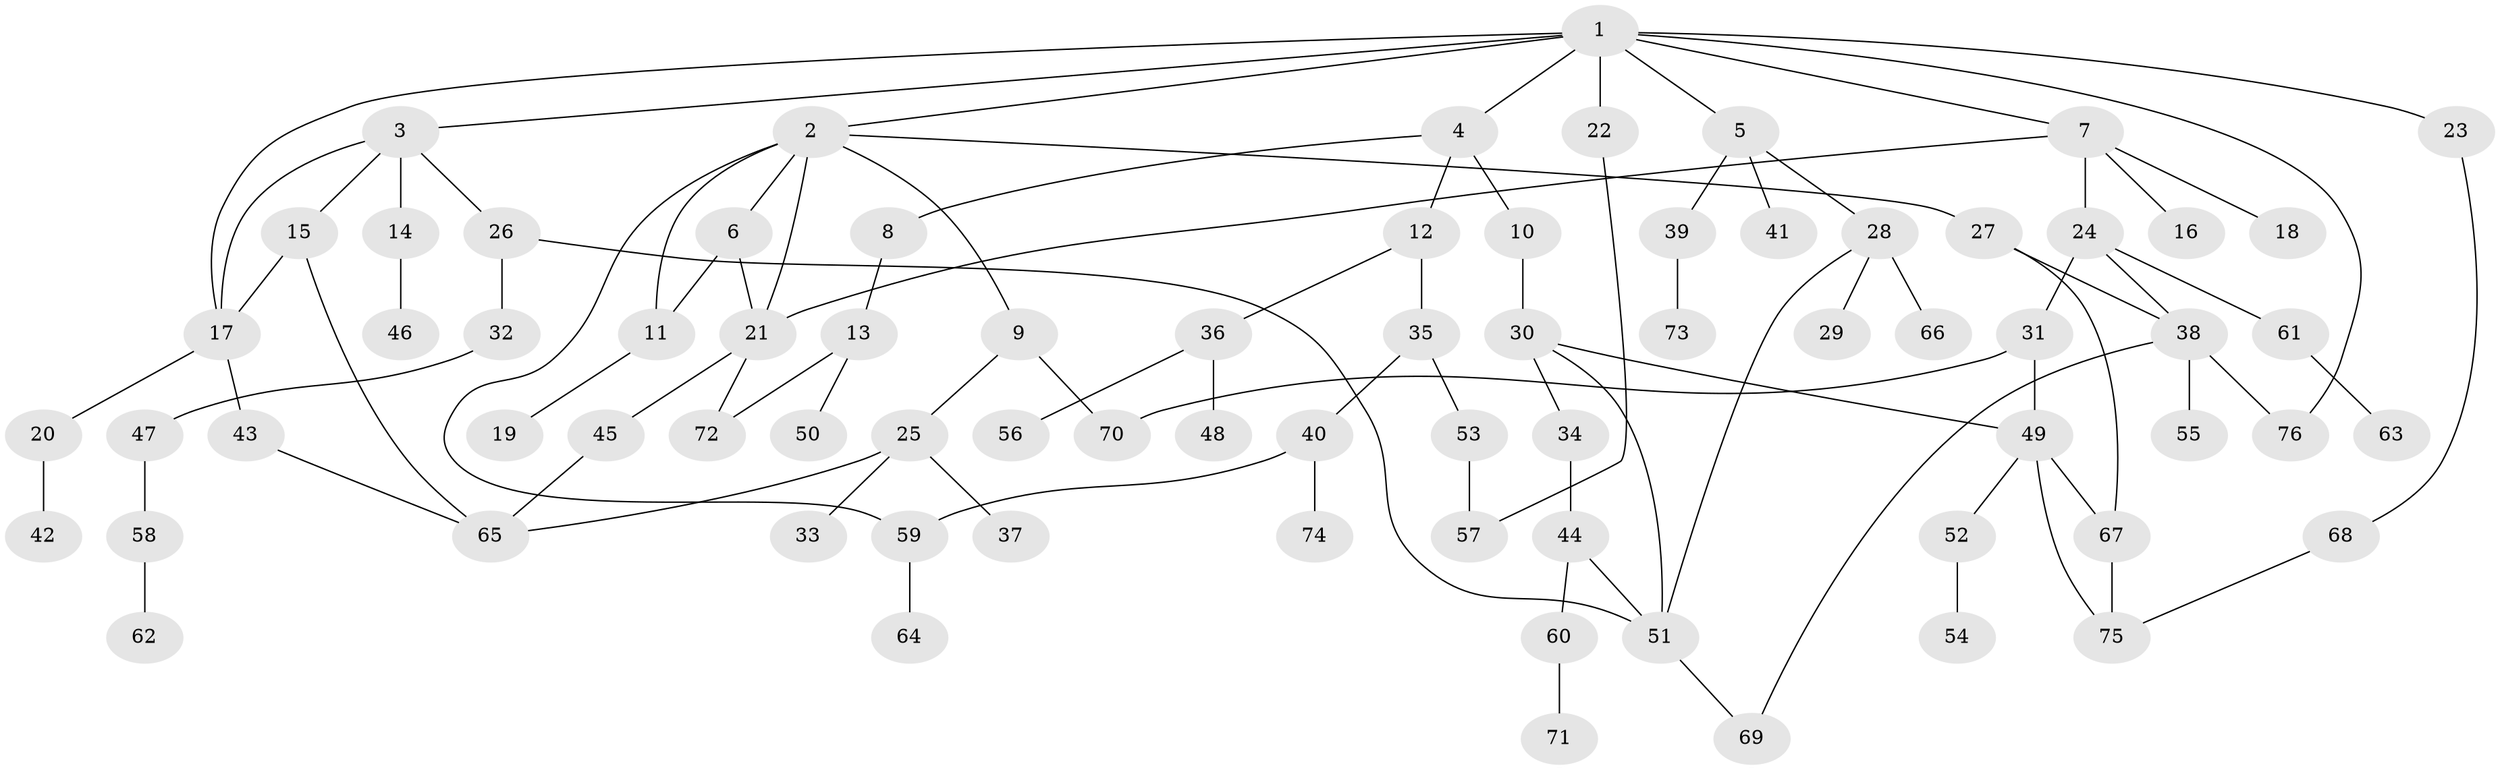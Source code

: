 // Generated by graph-tools (version 1.1) at 2025/13/03/09/25 04:13:32]
// undirected, 76 vertices, 97 edges
graph export_dot {
graph [start="1"]
  node [color=gray90,style=filled];
  1;
  2;
  3;
  4;
  5;
  6;
  7;
  8;
  9;
  10;
  11;
  12;
  13;
  14;
  15;
  16;
  17;
  18;
  19;
  20;
  21;
  22;
  23;
  24;
  25;
  26;
  27;
  28;
  29;
  30;
  31;
  32;
  33;
  34;
  35;
  36;
  37;
  38;
  39;
  40;
  41;
  42;
  43;
  44;
  45;
  46;
  47;
  48;
  49;
  50;
  51;
  52;
  53;
  54;
  55;
  56;
  57;
  58;
  59;
  60;
  61;
  62;
  63;
  64;
  65;
  66;
  67;
  68;
  69;
  70;
  71;
  72;
  73;
  74;
  75;
  76;
  1 -- 2;
  1 -- 3;
  1 -- 4;
  1 -- 5;
  1 -- 7;
  1 -- 17;
  1 -- 22;
  1 -- 23;
  1 -- 76;
  2 -- 6;
  2 -- 9;
  2 -- 11;
  2 -- 27;
  2 -- 21;
  2 -- 59;
  3 -- 14;
  3 -- 15;
  3 -- 26;
  3 -- 17;
  4 -- 8;
  4 -- 10;
  4 -- 12;
  5 -- 28;
  5 -- 39;
  5 -- 41;
  6 -- 11;
  6 -- 21;
  7 -- 16;
  7 -- 18;
  7 -- 21;
  7 -- 24;
  8 -- 13;
  9 -- 25;
  9 -- 70;
  10 -- 30;
  11 -- 19;
  12 -- 35;
  12 -- 36;
  13 -- 50;
  13 -- 72;
  14 -- 46;
  15 -- 65;
  15 -- 17;
  17 -- 20;
  17 -- 43;
  20 -- 42;
  21 -- 45;
  21 -- 72;
  22 -- 57;
  23 -- 68;
  24 -- 31;
  24 -- 61;
  24 -- 38;
  25 -- 33;
  25 -- 37;
  25 -- 65;
  26 -- 32;
  26 -- 51;
  27 -- 38;
  27 -- 67;
  28 -- 29;
  28 -- 66;
  28 -- 51;
  30 -- 34;
  30 -- 51;
  30 -- 49;
  31 -- 49;
  31 -- 70;
  32 -- 47;
  34 -- 44;
  35 -- 40;
  35 -- 53;
  36 -- 48;
  36 -- 56;
  38 -- 55;
  38 -- 76;
  38 -- 69;
  39 -- 73;
  40 -- 59;
  40 -- 74;
  43 -- 65;
  44 -- 60;
  44 -- 51;
  45 -- 65;
  47 -- 58;
  49 -- 52;
  49 -- 67;
  49 -- 75;
  51 -- 69;
  52 -- 54;
  53 -- 57;
  58 -- 62;
  59 -- 64;
  60 -- 71;
  61 -- 63;
  67 -- 75;
  68 -- 75;
}
